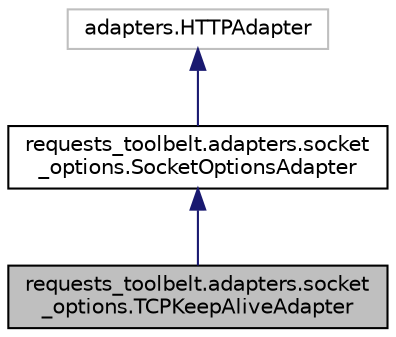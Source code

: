 digraph "requests_toolbelt.adapters.socket_options.TCPKeepAliveAdapter"
{
 // LATEX_PDF_SIZE
  edge [fontname="Helvetica",fontsize="10",labelfontname="Helvetica",labelfontsize="10"];
  node [fontname="Helvetica",fontsize="10",shape=record];
  Node1 [label="requests_toolbelt.adapters.socket\l_options.TCPKeepAliveAdapter",height=0.2,width=0.4,color="black", fillcolor="grey75", style="filled", fontcolor="black",tooltip=" "];
  Node2 -> Node1 [dir="back",color="midnightblue",fontsize="10",style="solid",fontname="Helvetica"];
  Node2 [label="requests_toolbelt.adapters.socket\l_options.SocketOptionsAdapter",height=0.2,width=0.4,color="black", fillcolor="white", style="filled",URL="$classrequests__toolbelt_1_1adapters_1_1socket__options_1_1SocketOptionsAdapter.html",tooltip=" "];
  Node3 -> Node2 [dir="back",color="midnightblue",fontsize="10",style="solid",fontname="Helvetica"];
  Node3 [label="adapters.HTTPAdapter",height=0.2,width=0.4,color="grey75", fillcolor="white", style="filled",tooltip=" "];
}
